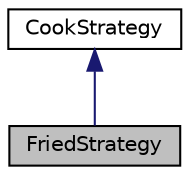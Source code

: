 digraph "FriedStrategy"
{
 // LATEX_PDF_SIZE
  edge [fontname="Helvetica",fontsize="10",labelfontname="Helvetica",labelfontsize="10"];
  node [fontname="Helvetica",fontsize="10",shape=record];
  Node1 [label="FriedStrategy",height=0.2,width=0.4,color="black", fillcolor="grey75", style="filled", fontcolor="black",tooltip="The FriedStrategy class represents a cooking strategy for frying dishes."];
  Node2 -> Node1 [dir="back",color="midnightblue",fontsize="10",style="solid",fontname="Helvetica"];
  Node2 [label="CookStrategy",height=0.2,width=0.4,color="black", fillcolor="white", style="filled",URL="$classCookStrategy.html",tooltip="The CookStrategy class represents a strategy for cooking a dish."];
}
